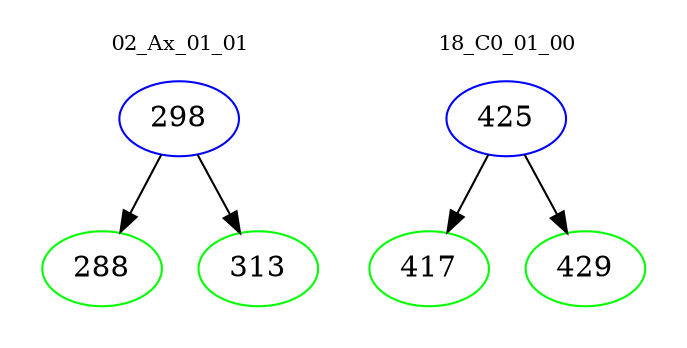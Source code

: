 digraph{
subgraph cluster_0 {
color = white
label = "02_Ax_01_01";
fontsize=10;
T0_298 [label="298", color="blue"]
T0_298 -> T0_288 [color="black"]
T0_288 [label="288", color="green"]
T0_298 -> T0_313 [color="black"]
T0_313 [label="313", color="green"]
}
subgraph cluster_1 {
color = white
label = "18_C0_01_00";
fontsize=10;
T1_425 [label="425", color="blue"]
T1_425 -> T1_417 [color="black"]
T1_417 [label="417", color="green"]
T1_425 -> T1_429 [color="black"]
T1_429 [label="429", color="green"]
}
}

